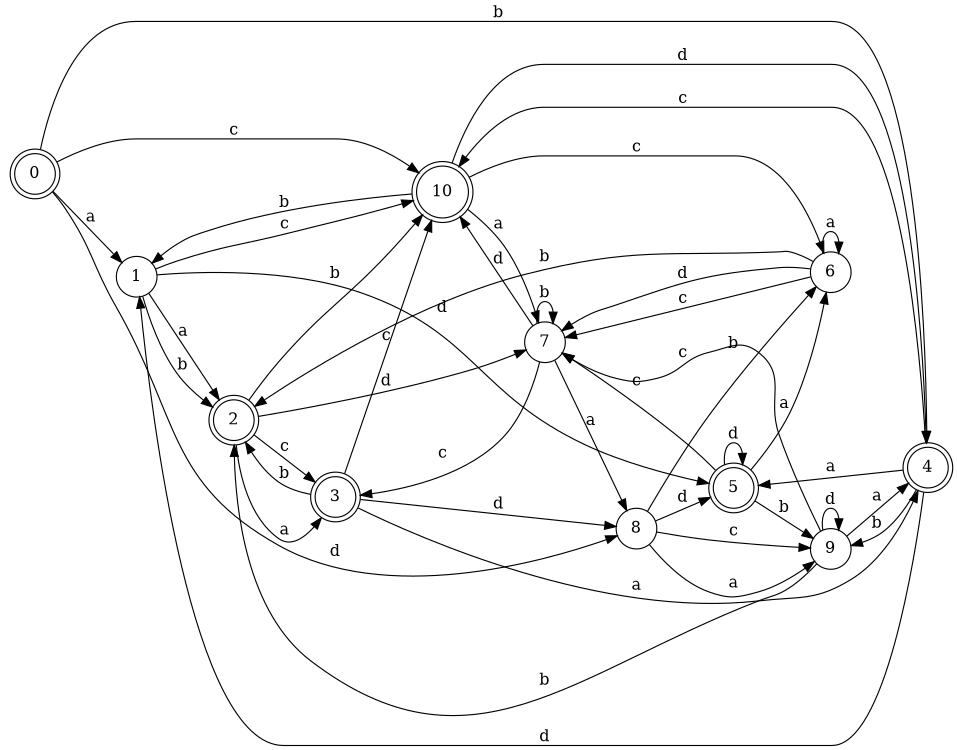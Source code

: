 digraph n9_6 {
__start0 [label="" shape="none"];

rankdir=LR;
size="8,5";

s0 [style="rounded,filled", color="black", fillcolor="white" shape="doublecircle", label="0"];
s1 [style="filled", color="black", fillcolor="white" shape="circle", label="1"];
s2 [style="rounded,filled", color="black", fillcolor="white" shape="doublecircle", label="2"];
s3 [style="rounded,filled", color="black", fillcolor="white" shape="doublecircle", label="3"];
s4 [style="rounded,filled", color="black", fillcolor="white" shape="doublecircle", label="4"];
s5 [style="rounded,filled", color="black", fillcolor="white" shape="doublecircle", label="5"];
s6 [style="filled", color="black", fillcolor="white" shape="circle", label="6"];
s7 [style="filled", color="black", fillcolor="white" shape="circle", label="7"];
s8 [style="filled", color="black", fillcolor="white" shape="circle", label="8"];
s9 [style="filled", color="black", fillcolor="white" shape="circle", label="9"];
s10 [style="rounded,filled", color="black", fillcolor="white" shape="doublecircle", label="10"];
s0 -> s1 [label="a"];
s0 -> s4 [label="b"];
s0 -> s10 [label="c"];
s0 -> s8 [label="d"];
s1 -> s2 [label="a"];
s1 -> s2 [label="b"];
s1 -> s10 [label="c"];
s1 -> s5 [label="d"];
s2 -> s3 [label="a"];
s2 -> s10 [label="b"];
s2 -> s3 [label="c"];
s2 -> s7 [label="d"];
s3 -> s4 [label="a"];
s3 -> s2 [label="b"];
s3 -> s10 [label="c"];
s3 -> s8 [label="d"];
s4 -> s5 [label="a"];
s4 -> s9 [label="b"];
s4 -> s10 [label="c"];
s4 -> s1 [label="d"];
s5 -> s6 [label="a"];
s5 -> s9 [label="b"];
s5 -> s7 [label="c"];
s5 -> s5 [label="d"];
s6 -> s6 [label="a"];
s6 -> s2 [label="b"];
s6 -> s7 [label="c"];
s6 -> s7 [label="d"];
s7 -> s8 [label="a"];
s7 -> s7 [label="b"];
s7 -> s3 [label="c"];
s7 -> s10 [label="d"];
s8 -> s9 [label="a"];
s8 -> s6 [label="b"];
s8 -> s9 [label="c"];
s8 -> s5 [label="d"];
s9 -> s4 [label="a"];
s9 -> s2 [label="b"];
s9 -> s7 [label="c"];
s9 -> s9 [label="d"];
s10 -> s7 [label="a"];
s10 -> s1 [label="b"];
s10 -> s6 [label="c"];
s10 -> s4 [label="d"];

}